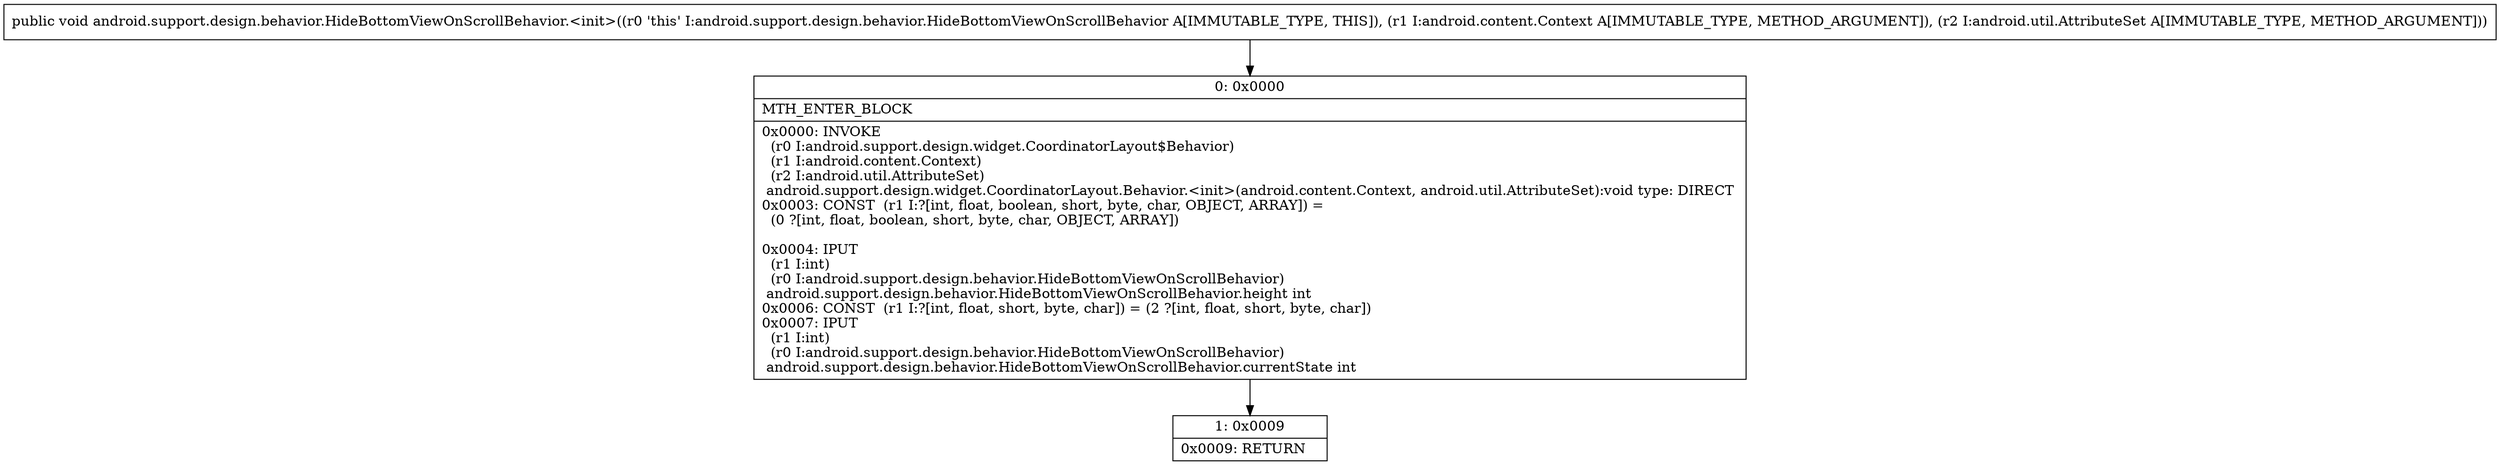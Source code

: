 digraph "CFG forandroid.support.design.behavior.HideBottomViewOnScrollBehavior.\<init\>(Landroid\/content\/Context;Landroid\/util\/AttributeSet;)V" {
Node_0 [shape=record,label="{0\:\ 0x0000|MTH_ENTER_BLOCK\l|0x0000: INVOKE  \l  (r0 I:android.support.design.widget.CoordinatorLayout$Behavior)\l  (r1 I:android.content.Context)\l  (r2 I:android.util.AttributeSet)\l android.support.design.widget.CoordinatorLayout.Behavior.\<init\>(android.content.Context, android.util.AttributeSet):void type: DIRECT \l0x0003: CONST  (r1 I:?[int, float, boolean, short, byte, char, OBJECT, ARRAY]) = \l  (0 ?[int, float, boolean, short, byte, char, OBJECT, ARRAY])\l \l0x0004: IPUT  \l  (r1 I:int)\l  (r0 I:android.support.design.behavior.HideBottomViewOnScrollBehavior)\l android.support.design.behavior.HideBottomViewOnScrollBehavior.height int \l0x0006: CONST  (r1 I:?[int, float, short, byte, char]) = (2 ?[int, float, short, byte, char]) \l0x0007: IPUT  \l  (r1 I:int)\l  (r0 I:android.support.design.behavior.HideBottomViewOnScrollBehavior)\l android.support.design.behavior.HideBottomViewOnScrollBehavior.currentState int \l}"];
Node_1 [shape=record,label="{1\:\ 0x0009|0x0009: RETURN   \l}"];
MethodNode[shape=record,label="{public void android.support.design.behavior.HideBottomViewOnScrollBehavior.\<init\>((r0 'this' I:android.support.design.behavior.HideBottomViewOnScrollBehavior A[IMMUTABLE_TYPE, THIS]), (r1 I:android.content.Context A[IMMUTABLE_TYPE, METHOD_ARGUMENT]), (r2 I:android.util.AttributeSet A[IMMUTABLE_TYPE, METHOD_ARGUMENT])) }"];
MethodNode -> Node_0;
Node_0 -> Node_1;
}

